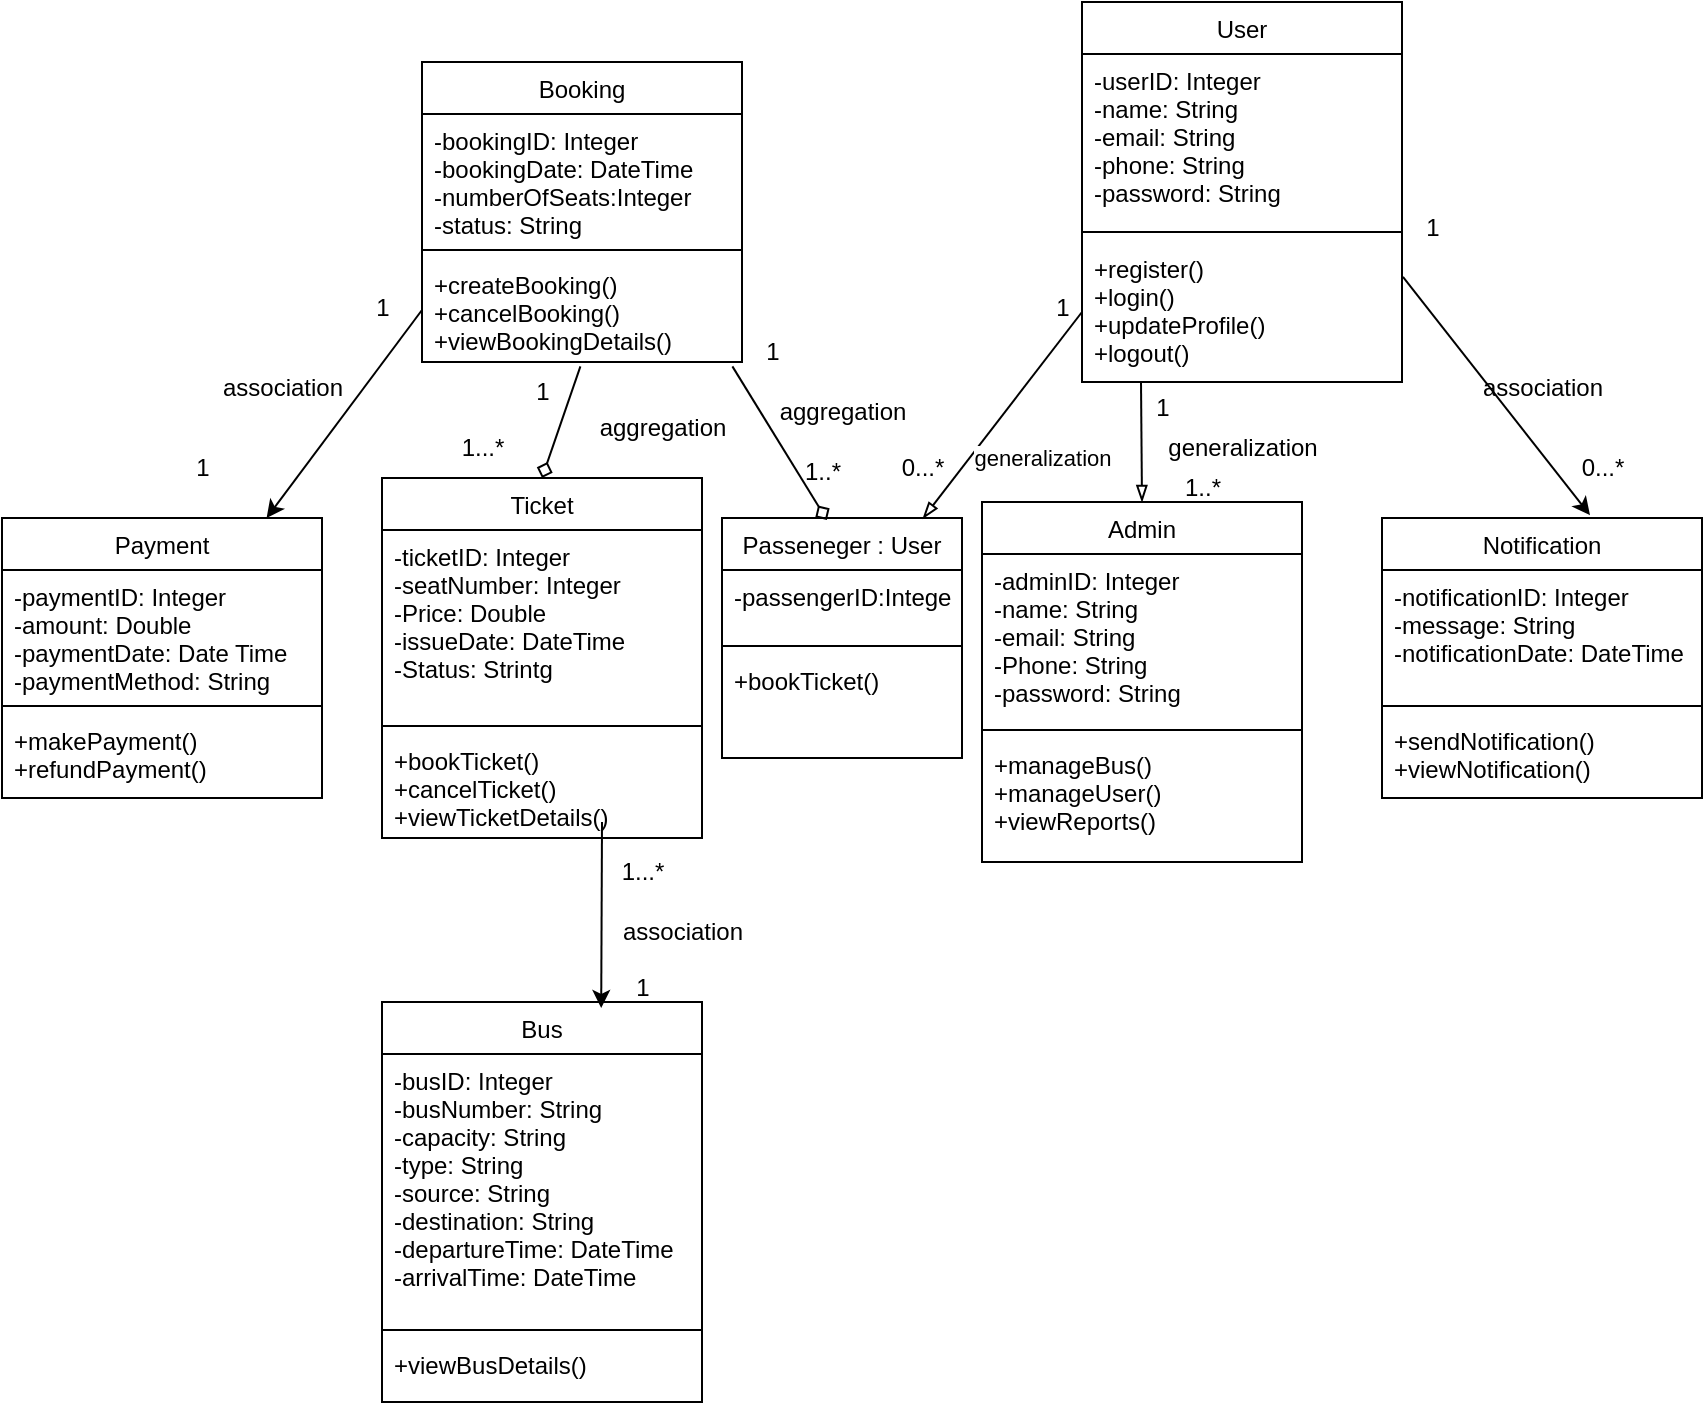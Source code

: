 <mxfile version="24.7.6">
  <diagram id="C5RBs43oDa-KdzZeNtuy" name="Page-1">
    <mxGraphModel dx="1880" dy="571" grid="1" gridSize="10" guides="1" tooltips="1" connect="1" arrows="1" fold="1" page="1" pageScale="1" pageWidth="827" pageHeight="1169" math="0" shadow="0">
      <root>
        <mxCell id="WIyWlLk6GJQsqaUBKTNV-0" />
        <mxCell id="WIyWlLk6GJQsqaUBKTNV-1" parent="WIyWlLk6GJQsqaUBKTNV-0" />
        <mxCell id="zkfFHV4jXpPFQw0GAbJ--0" value="Booking" style="swimlane;fontStyle=0;align=center;verticalAlign=top;childLayout=stackLayout;horizontal=1;startSize=26;horizontalStack=0;resizeParent=1;resizeLast=0;collapsible=1;marginBottom=0;rounded=0;shadow=0;strokeWidth=1;" parent="WIyWlLk6GJQsqaUBKTNV-1" vertex="1">
          <mxGeometry x="180" y="40" width="160" height="150" as="geometry">
            <mxRectangle x="230" y="140" width="160" height="26" as="alternateBounds" />
          </mxGeometry>
        </mxCell>
        <mxCell id="zkfFHV4jXpPFQw0GAbJ--1" value="-bookingID: Integer&#xa;-bookingDate: DateTime&#xa;-numberOfSeats:Integer&#xa;-status: String" style="text;align=left;verticalAlign=top;spacingLeft=4;spacingRight=4;overflow=hidden;rotatable=0;points=[[0,0.5],[1,0.5]];portConstraint=eastwest;" parent="zkfFHV4jXpPFQw0GAbJ--0" vertex="1">
          <mxGeometry y="26" width="160" height="64" as="geometry" />
        </mxCell>
        <mxCell id="zkfFHV4jXpPFQw0GAbJ--4" value="" style="line;html=1;strokeWidth=1;align=left;verticalAlign=middle;spacingTop=-1;spacingLeft=3;spacingRight=3;rotatable=0;labelPosition=right;points=[];portConstraint=eastwest;" parent="zkfFHV4jXpPFQw0GAbJ--0" vertex="1">
          <mxGeometry y="90" width="160" height="8" as="geometry" />
        </mxCell>
        <mxCell id="zkfFHV4jXpPFQw0GAbJ--5" value="+createBooking()&#xa;+cancelBooking()&#xa;+viewBookingDetails()" style="text;align=left;verticalAlign=top;spacingLeft=4;spacingRight=4;overflow=hidden;rotatable=0;points=[[0,0.5],[1,0.5]];portConstraint=eastwest;" parent="zkfFHV4jXpPFQw0GAbJ--0" vertex="1">
          <mxGeometry y="98" width="160" height="52" as="geometry" />
        </mxCell>
        <mxCell id="zkfFHV4jXpPFQw0GAbJ--17" value="Admin" style="swimlane;fontStyle=0;align=center;verticalAlign=top;childLayout=stackLayout;horizontal=1;startSize=26;horizontalStack=0;resizeParent=1;resizeLast=0;collapsible=1;marginBottom=0;rounded=0;shadow=0;strokeWidth=1;" parent="WIyWlLk6GJQsqaUBKTNV-1" vertex="1">
          <mxGeometry x="460" y="260" width="160" height="180" as="geometry">
            <mxRectangle x="550" y="140" width="160" height="26" as="alternateBounds" />
          </mxGeometry>
        </mxCell>
        <mxCell id="zkfFHV4jXpPFQw0GAbJ--18" value="-adminID: Integer&#xa;-name: String&#xa;-email: String&#xa;-Phone: String&#xa;-password: String" style="text;align=left;verticalAlign=top;spacingLeft=4;spacingRight=4;overflow=hidden;rotatable=0;points=[[0,0.5],[1,0.5]];portConstraint=eastwest;" parent="zkfFHV4jXpPFQw0GAbJ--17" vertex="1">
          <mxGeometry y="26" width="160" height="84" as="geometry" />
        </mxCell>
        <mxCell id="zkfFHV4jXpPFQw0GAbJ--23" value="" style="line;html=1;strokeWidth=1;align=left;verticalAlign=middle;spacingTop=-1;spacingLeft=3;spacingRight=3;rotatable=0;labelPosition=right;points=[];portConstraint=eastwest;" parent="zkfFHV4jXpPFQw0GAbJ--17" vertex="1">
          <mxGeometry y="110" width="160" height="8" as="geometry" />
        </mxCell>
        <mxCell id="zkfFHV4jXpPFQw0GAbJ--24" value="+manageBus()&#xa;+manageUser()&#xa;+viewReports()&#xa;" style="text;align=left;verticalAlign=top;spacingLeft=4;spacingRight=4;overflow=hidden;rotatable=0;points=[[0,0.5],[1,0.5]];portConstraint=eastwest;" parent="zkfFHV4jXpPFQw0GAbJ--17" vertex="1">
          <mxGeometry y="118" width="160" height="4" as="geometry" />
        </mxCell>
        <mxCell id="oOXfue2MrfgVeDSRfpgB-0" value="User" style="swimlane;fontStyle=0;align=center;verticalAlign=top;childLayout=stackLayout;horizontal=1;startSize=26;horizontalStack=0;resizeParent=1;resizeLast=0;collapsible=1;marginBottom=0;rounded=0;shadow=0;strokeWidth=1;" parent="WIyWlLk6GJQsqaUBKTNV-1" vertex="1">
          <mxGeometry x="510" y="10" width="160" height="190" as="geometry">
            <mxRectangle x="550" y="140" width="160" height="26" as="alternateBounds" />
          </mxGeometry>
        </mxCell>
        <mxCell id="oOXfue2MrfgVeDSRfpgB-8" value="-userID: Integer&#xa;-name: String&#xa;-email: String&#xa;-phone: String&#xa;-password: String" style="text;align=left;verticalAlign=top;spacingLeft=4;spacingRight=4;overflow=hidden;rotatable=0;points=[[0,0.5],[1,0.5]];portConstraint=eastwest;" parent="oOXfue2MrfgVeDSRfpgB-0" vertex="1">
          <mxGeometry y="26" width="160" height="84" as="geometry" />
        </mxCell>
        <mxCell id="oOXfue2MrfgVeDSRfpgB-6" value="" style="line;html=1;strokeWidth=1;align=left;verticalAlign=middle;spacingTop=-1;spacingLeft=3;spacingRight=3;rotatable=0;labelPosition=right;points=[];portConstraint=eastwest;" parent="oOXfue2MrfgVeDSRfpgB-0" vertex="1">
          <mxGeometry y="110" width="160" height="10" as="geometry" />
        </mxCell>
        <mxCell id="zUKJgV_CuGb5dGc-JgRU-7" value="+register()&#xa;+login()&#xa;+updateProfile()&#xa;+logout()" style="text;align=left;verticalAlign=top;spacingLeft=4;spacingRight=4;overflow=hidden;rotatable=0;points=[[0,0.5],[1,0.5]];portConstraint=eastwest;" parent="oOXfue2MrfgVeDSRfpgB-0" vertex="1">
          <mxGeometry y="120" width="160" height="70" as="geometry" />
        </mxCell>
        <mxCell id="oOXfue2MrfgVeDSRfpgB-11" value="Notification" style="swimlane;fontStyle=0;align=center;verticalAlign=top;childLayout=stackLayout;horizontal=1;startSize=26;horizontalStack=0;resizeParent=1;resizeLast=0;collapsible=1;marginBottom=0;rounded=0;shadow=0;strokeWidth=1;" parent="WIyWlLk6GJQsqaUBKTNV-1" vertex="1">
          <mxGeometry x="660" y="268" width="160" height="140" as="geometry">
            <mxRectangle x="230" y="140" width="160" height="26" as="alternateBounds" />
          </mxGeometry>
        </mxCell>
        <mxCell id="oOXfue2MrfgVeDSRfpgB-13" value="-notificationID: Integer&#xa;-message: String&#xa;-notificationDate: DateTime&#xa;" style="text;align=left;verticalAlign=top;spacingLeft=4;spacingRight=4;overflow=hidden;rotatable=0;points=[[0,0.5],[1,0.5]];portConstraint=eastwest;rounded=0;shadow=0;html=0;" parent="oOXfue2MrfgVeDSRfpgB-11" vertex="1">
          <mxGeometry y="26" width="160" height="64" as="geometry" />
        </mxCell>
        <mxCell id="oOXfue2MrfgVeDSRfpgB-15" value="" style="line;html=1;strokeWidth=1;align=left;verticalAlign=middle;spacingTop=-1;spacingLeft=3;spacingRight=3;rotatable=0;labelPosition=right;points=[];portConstraint=eastwest;" parent="oOXfue2MrfgVeDSRfpgB-11" vertex="1">
          <mxGeometry y="90" width="160" height="8" as="geometry" />
        </mxCell>
        <mxCell id="oOXfue2MrfgVeDSRfpgB-16" value="+sendNotification()&#xa;+viewNotification()" style="text;align=left;verticalAlign=top;spacingLeft=4;spacingRight=4;overflow=hidden;rotatable=0;points=[[0,0.5],[1,0.5]];portConstraint=eastwest;" parent="oOXfue2MrfgVeDSRfpgB-11" vertex="1">
          <mxGeometry y="98" width="160" height="42" as="geometry" />
        </mxCell>
        <mxCell id="oOXfue2MrfgVeDSRfpgB-17" value="Payment" style="swimlane;fontStyle=0;align=center;verticalAlign=top;childLayout=stackLayout;horizontal=1;startSize=26;horizontalStack=0;resizeParent=1;resizeLast=0;collapsible=1;marginBottom=0;rounded=0;shadow=0;strokeWidth=1;" parent="WIyWlLk6GJQsqaUBKTNV-1" vertex="1">
          <mxGeometry x="-30" y="268" width="160" height="140" as="geometry">
            <mxRectangle x="230" y="140" width="160" height="26" as="alternateBounds" />
          </mxGeometry>
        </mxCell>
        <mxCell id="oOXfue2MrfgVeDSRfpgB-18" value="-paymentID: Integer&#xa;-amount: Double&#xa;-paymentDate: Date Time&#xa;-paymentMethod: String" style="text;align=left;verticalAlign=top;spacingLeft=4;spacingRight=4;overflow=hidden;rotatable=0;points=[[0,0.5],[1,0.5]];portConstraint=eastwest;" parent="oOXfue2MrfgVeDSRfpgB-17" vertex="1">
          <mxGeometry y="26" width="160" height="64" as="geometry" />
        </mxCell>
        <mxCell id="oOXfue2MrfgVeDSRfpgB-21" value="" style="line;html=1;strokeWidth=1;align=left;verticalAlign=middle;spacingTop=-1;spacingLeft=3;spacingRight=3;rotatable=0;labelPosition=right;points=[];portConstraint=eastwest;" parent="oOXfue2MrfgVeDSRfpgB-17" vertex="1">
          <mxGeometry y="90" width="160" height="8" as="geometry" />
        </mxCell>
        <mxCell id="oOXfue2MrfgVeDSRfpgB-22" value="+makePayment()&#xa;+refundPayment()" style="text;align=left;verticalAlign=top;spacingLeft=4;spacingRight=4;overflow=hidden;rotatable=0;points=[[0,0.5],[1,0.5]];portConstraint=eastwest;" parent="oOXfue2MrfgVeDSRfpgB-17" vertex="1">
          <mxGeometry y="98" width="160" height="42" as="geometry" />
        </mxCell>
        <mxCell id="oOXfue2MrfgVeDSRfpgB-23" value="Bus" style="swimlane;fontStyle=0;align=center;verticalAlign=top;childLayout=stackLayout;horizontal=1;startSize=26;horizontalStack=0;resizeParent=1;resizeLast=0;collapsible=1;marginBottom=0;rounded=0;shadow=0;strokeWidth=1;" parent="WIyWlLk6GJQsqaUBKTNV-1" vertex="1">
          <mxGeometry x="160" y="510" width="160" height="200" as="geometry">
            <mxRectangle x="550" y="140" width="160" height="26" as="alternateBounds" />
          </mxGeometry>
        </mxCell>
        <mxCell id="oOXfue2MrfgVeDSRfpgB-24" value="-busID: Integer&#xa;-busNumber: String&#xa;-capacity: String&#xa;-type: String&#xa;-source: String&#xa;-destination: String&#xa;-departureTime: DateTime&#xa;-arrivalTime: DateTime&#xa;" style="text;align=left;verticalAlign=top;spacingLeft=4;spacingRight=4;overflow=hidden;rotatable=0;points=[[0,0.5],[1,0.5]];portConstraint=eastwest;" parent="oOXfue2MrfgVeDSRfpgB-23" vertex="1">
          <mxGeometry y="26" width="160" height="134" as="geometry" />
        </mxCell>
        <mxCell id="oOXfue2MrfgVeDSRfpgB-29" value="" style="line;html=1;strokeWidth=1;align=left;verticalAlign=middle;spacingTop=-1;spacingLeft=3;spacingRight=3;rotatable=0;labelPosition=right;points=[];portConstraint=eastwest;" parent="oOXfue2MrfgVeDSRfpgB-23" vertex="1">
          <mxGeometry y="160" width="160" height="8" as="geometry" />
        </mxCell>
        <mxCell id="oOXfue2MrfgVeDSRfpgB-30" value="+viewBusDetails()" style="text;align=left;verticalAlign=top;spacingLeft=4;spacingRight=4;overflow=hidden;rotatable=0;points=[[0,0.5],[1,0.5]];portConstraint=eastwest;" parent="oOXfue2MrfgVeDSRfpgB-23" vertex="1">
          <mxGeometry y="168" width="160" height="26" as="geometry" />
        </mxCell>
        <mxCell id="oOXfue2MrfgVeDSRfpgB-32" value="Ticket" style="swimlane;fontStyle=0;align=center;verticalAlign=top;childLayout=stackLayout;horizontal=1;startSize=26;horizontalStack=0;resizeParent=1;resizeLast=0;collapsible=1;marginBottom=0;rounded=0;shadow=0;strokeWidth=1;" parent="WIyWlLk6GJQsqaUBKTNV-1" vertex="1">
          <mxGeometry x="160" y="248" width="160" height="180" as="geometry">
            <mxRectangle x="550" y="140" width="160" height="26" as="alternateBounds" />
          </mxGeometry>
        </mxCell>
        <mxCell id="oOXfue2MrfgVeDSRfpgB-33" value="-ticketID: Integer&#xa;-seatNumber: Integer&#xa;-Price: Double&#xa;-issueDate: DateTime&#xa;-Status: Strintg&#xa;" style="text;align=left;verticalAlign=top;spacingLeft=4;spacingRight=4;overflow=hidden;rotatable=0;points=[[0,0.5],[1,0.5]];portConstraint=eastwest;" parent="oOXfue2MrfgVeDSRfpgB-32" vertex="1">
          <mxGeometry y="26" width="160" height="94" as="geometry" />
        </mxCell>
        <mxCell id="oOXfue2MrfgVeDSRfpgB-38" value="" style="line;html=1;strokeWidth=1;align=left;verticalAlign=middle;spacingTop=-1;spacingLeft=3;spacingRight=3;rotatable=0;labelPosition=right;points=[];portConstraint=eastwest;" parent="oOXfue2MrfgVeDSRfpgB-32" vertex="1">
          <mxGeometry y="120" width="160" height="8" as="geometry" />
        </mxCell>
        <mxCell id="oOXfue2MrfgVeDSRfpgB-39" value="+bookTicket()&#xa;+cancelTicket()&#xa;+viewTicketDetails()&#xa;" style="text;align=left;verticalAlign=top;spacingLeft=4;spacingRight=4;overflow=hidden;rotatable=0;points=[[0,0.5],[1,0.5]];portConstraint=eastwest;" parent="oOXfue2MrfgVeDSRfpgB-32" vertex="1">
          <mxGeometry y="128" width="160" height="52" as="geometry" />
        </mxCell>
        <mxCell id="_lD99bHfpgAPFGIq174r-0" value="" style="endArrow=classic;html=1;rounded=0;entryX=0.685;entryY=0.015;entryDx=0;entryDy=0;entryPerimeter=0;" edge="1" parent="WIyWlLk6GJQsqaUBKTNV-1" target="oOXfue2MrfgVeDSRfpgB-23">
          <mxGeometry width="50" height="50" relative="1" as="geometry">
            <mxPoint x="270" y="420" as="sourcePoint" />
            <mxPoint x="270" y="490" as="targetPoint" />
          </mxGeometry>
        </mxCell>
        <mxCell id="_lD99bHfpgAPFGIq174r-2" value="" style="endArrow=classic;html=1;rounded=0;entryX=0.65;entryY=-0.01;entryDx=0;entryDy=0;entryPerimeter=0;exitX=1.003;exitY=0.249;exitDx=0;exitDy=0;exitPerimeter=0;" edge="1" parent="WIyWlLk6GJQsqaUBKTNV-1" source="zUKJgV_CuGb5dGc-JgRU-7" target="oOXfue2MrfgVeDSRfpgB-11">
          <mxGeometry width="50" height="50" relative="1" as="geometry">
            <mxPoint x="700" y="167" as="sourcePoint" />
            <mxPoint x="700" y="260" as="targetPoint" />
          </mxGeometry>
        </mxCell>
        <mxCell id="_lD99bHfpgAPFGIq174r-4" value="" style="endArrow=diamond;html=1;rounded=0;entryX=0.5;entryY=0;entryDx=0;entryDy=0;exitX=0.495;exitY=1.042;exitDx=0;exitDy=0;exitPerimeter=0;endFill=0;fontStyle=1" edge="1" parent="WIyWlLk6GJQsqaUBKTNV-1" source="zkfFHV4jXpPFQw0GAbJ--5" target="oOXfue2MrfgVeDSRfpgB-32">
          <mxGeometry width="50" height="50" relative="1" as="geometry">
            <mxPoint x="255" y="190" as="sourcePoint" />
            <mxPoint x="320" y="240" as="targetPoint" />
          </mxGeometry>
        </mxCell>
        <mxCell id="_lD99bHfpgAPFGIq174r-7" value="" style="endArrow=blockThin;html=1;rounded=0;entryX=0.5;entryY=0;entryDx=0;entryDy=0;exitX=0.495;exitY=1.042;exitDx=0;exitDy=0;exitPerimeter=0;endFill=0;" edge="1" parent="WIyWlLk6GJQsqaUBKTNV-1" target="zkfFHV4jXpPFQw0GAbJ--17">
          <mxGeometry width="50" height="50" relative="1" as="geometry">
            <mxPoint x="539.5" y="200" as="sourcePoint" />
            <mxPoint x="540.5" y="256" as="targetPoint" />
          </mxGeometry>
        </mxCell>
        <mxCell id="_lD99bHfpgAPFGIq174r-8" value="" style="endArrow=classic;html=1;rounded=0;exitX=0;exitY=0.5;exitDx=0;exitDy=0;" edge="1" parent="WIyWlLk6GJQsqaUBKTNV-1" source="zkfFHV4jXpPFQw0GAbJ--5" target="oOXfue2MrfgVeDSRfpgB-17">
          <mxGeometry width="50" height="50" relative="1" as="geometry">
            <mxPoint x="50" y="200" as="sourcePoint" />
            <mxPoint x="100" y="150" as="targetPoint" />
          </mxGeometry>
        </mxCell>
        <mxCell id="_lD99bHfpgAPFGIq174r-9" value="association" style="text;html=1;align=center;verticalAlign=middle;resizable=0;points=[];autosize=1;strokeColor=none;fillColor=none;" vertex="1" parent="WIyWlLk6GJQsqaUBKTNV-1">
          <mxGeometry x="70" y="188" width="80" height="30" as="geometry" />
        </mxCell>
        <mxCell id="_lD99bHfpgAPFGIq174r-10" value="aggregation" style="text;html=1;align=center;verticalAlign=middle;resizable=0;points=[];autosize=1;strokeColor=none;fillColor=none;" vertex="1" parent="WIyWlLk6GJQsqaUBKTNV-1">
          <mxGeometry x="255" y="208" width="90" height="30" as="geometry" />
        </mxCell>
        <mxCell id="_lD99bHfpgAPFGIq174r-11" value="generalization" style="text;html=1;align=center;verticalAlign=middle;resizable=0;points=[];autosize=1;strokeColor=none;fillColor=none;" vertex="1" parent="WIyWlLk6GJQsqaUBKTNV-1">
          <mxGeometry x="540" y="218" width="100" height="30" as="geometry" />
        </mxCell>
        <mxCell id="_lD99bHfpgAPFGIq174r-12" value="association" style="text;html=1;align=center;verticalAlign=middle;resizable=0;points=[];autosize=1;strokeColor=none;fillColor=none;" vertex="1" parent="WIyWlLk6GJQsqaUBKTNV-1">
          <mxGeometry x="700" y="188" width="80" height="30" as="geometry" />
        </mxCell>
        <mxCell id="_lD99bHfpgAPFGIq174r-13" value="association" style="text;html=1;align=center;verticalAlign=middle;resizable=0;points=[];autosize=1;strokeColor=none;fillColor=none;" vertex="1" parent="WIyWlLk6GJQsqaUBKTNV-1">
          <mxGeometry x="270" y="460" width="80" height="30" as="geometry" />
        </mxCell>
        <mxCell id="_lD99bHfpgAPFGIq174r-14" value="Passeneger : User" style="swimlane;fontStyle=0;align=center;verticalAlign=top;childLayout=stackLayout;horizontal=1;startSize=26;horizontalStack=0;resizeParent=1;resizeLast=0;collapsible=1;marginBottom=0;rounded=0;shadow=0;strokeWidth=1;" vertex="1" parent="WIyWlLk6GJQsqaUBKTNV-1">
          <mxGeometry x="330" y="268" width="120" height="120" as="geometry">
            <mxRectangle x="230" y="140" width="160" height="26" as="alternateBounds" />
          </mxGeometry>
        </mxCell>
        <mxCell id="_lD99bHfpgAPFGIq174r-15" value="-passengerID:Integer&#xa;" style="text;align=left;verticalAlign=top;spacingLeft=4;spacingRight=4;overflow=hidden;rotatable=0;points=[[0,0.5],[1,0.5]];portConstraint=eastwest;" vertex="1" parent="_lD99bHfpgAPFGIq174r-14">
          <mxGeometry y="26" width="120" height="34" as="geometry" />
        </mxCell>
        <mxCell id="_lD99bHfpgAPFGIq174r-16" value="" style="line;html=1;strokeWidth=1;align=left;verticalAlign=middle;spacingTop=-1;spacingLeft=3;spacingRight=3;rotatable=0;labelPosition=right;points=[];portConstraint=eastwest;" vertex="1" parent="_lD99bHfpgAPFGIq174r-14">
          <mxGeometry y="60" width="120" height="8" as="geometry" />
        </mxCell>
        <mxCell id="_lD99bHfpgAPFGIq174r-17" value="+bookTicket()" style="text;align=left;verticalAlign=top;spacingLeft=4;spacingRight=4;overflow=hidden;rotatable=0;points=[[0,0.5],[1,0.5]];portConstraint=eastwest;" vertex="1" parent="_lD99bHfpgAPFGIq174r-14">
          <mxGeometry y="68" width="120" height="52" as="geometry" />
        </mxCell>
        <mxCell id="_lD99bHfpgAPFGIq174r-20" value="" style="endArrow=diamond;html=1;rounded=0;entryX=0.437;entryY=0.008;entryDx=0;entryDy=0;exitX=0.97;exitY=1.042;exitDx=0;exitDy=0;exitPerimeter=0;endFill=0;entryPerimeter=0;" edge="1" parent="WIyWlLk6GJQsqaUBKTNV-1" source="zkfFHV4jXpPFQw0GAbJ--5" target="_lD99bHfpgAPFGIq174r-14">
          <mxGeometry width="50" height="50" relative="1" as="geometry">
            <mxPoint x="389" y="190" as="sourcePoint" />
            <mxPoint x="370" y="246" as="targetPoint" />
          </mxGeometry>
        </mxCell>
        <mxCell id="_lD99bHfpgAPFGIq174r-21" value="aggregation" style="text;html=1;align=center;verticalAlign=middle;resizable=0;points=[];autosize=1;strokeColor=none;fillColor=none;" vertex="1" parent="WIyWlLk6GJQsqaUBKTNV-1">
          <mxGeometry x="345" y="200" width="90" height="30" as="geometry" />
        </mxCell>
        <mxCell id="_lD99bHfpgAPFGIq174r-23" value="" style="endArrow=blockThin;html=1;rounded=0;entryX=0.837;entryY=0.002;entryDx=0;entryDy=0;exitX=0;exitY=0.5;exitDx=0;exitDy=0;endFill=0;entryPerimeter=0;" edge="1" parent="WIyWlLk6GJQsqaUBKTNV-1" source="zUKJgV_CuGb5dGc-JgRU-7" target="_lD99bHfpgAPFGIq174r-14">
          <mxGeometry width="50" height="50" relative="1" as="geometry">
            <mxPoint x="480" y="170" as="sourcePoint" />
            <mxPoint x="480.5" y="230" as="targetPoint" />
          </mxGeometry>
        </mxCell>
        <mxCell id="_lD99bHfpgAPFGIq174r-24" value="generalization" style="edgeLabel;html=1;align=center;verticalAlign=middle;resizable=0;points=[];" vertex="1" connectable="0" parent="_lD99bHfpgAPFGIq174r-23">
          <mxGeometry x="0.01" y="4" relative="1" as="geometry">
            <mxPoint x="17" y="18" as="offset" />
          </mxGeometry>
        </mxCell>
        <mxCell id="_lD99bHfpgAPFGIq174r-25" value="1" style="text;html=1;align=center;verticalAlign=middle;resizable=0;points=[];autosize=1;strokeColor=none;fillColor=none;" vertex="1" parent="WIyWlLk6GJQsqaUBKTNV-1">
          <mxGeometry x="670" y="108" width="30" height="30" as="geometry" />
        </mxCell>
        <mxCell id="_lD99bHfpgAPFGIq174r-26" value="0...*" style="text;html=1;align=center;verticalAlign=middle;resizable=0;points=[];autosize=1;strokeColor=none;fillColor=none;" vertex="1" parent="WIyWlLk6GJQsqaUBKTNV-1">
          <mxGeometry x="750" y="228" width="40" height="30" as="geometry" />
        </mxCell>
        <mxCell id="_lD99bHfpgAPFGIq174r-28" value="1" style="text;html=1;align=center;verticalAlign=middle;resizable=0;points=[];autosize=1;strokeColor=none;fillColor=none;" vertex="1" parent="WIyWlLk6GJQsqaUBKTNV-1">
          <mxGeometry x="535" y="198" width="30" height="30" as="geometry" />
        </mxCell>
        <mxCell id="_lD99bHfpgAPFGIq174r-29" value="1..*" style="text;html=1;align=center;verticalAlign=middle;resizable=0;points=[];autosize=1;strokeColor=none;fillColor=none;" vertex="1" parent="WIyWlLk6GJQsqaUBKTNV-1">
          <mxGeometry x="550" y="238" width="40" height="30" as="geometry" />
        </mxCell>
        <mxCell id="_lD99bHfpgAPFGIq174r-30" value="1" style="text;html=1;align=center;verticalAlign=middle;resizable=0;points=[];autosize=1;strokeColor=none;fillColor=none;" vertex="1" parent="WIyWlLk6GJQsqaUBKTNV-1">
          <mxGeometry x="485" y="148" width="30" height="30" as="geometry" />
        </mxCell>
        <mxCell id="_lD99bHfpgAPFGIq174r-31" value="0...*" style="text;html=1;align=center;verticalAlign=middle;resizable=0;points=[];autosize=1;strokeColor=none;fillColor=none;" vertex="1" parent="WIyWlLk6GJQsqaUBKTNV-1">
          <mxGeometry x="410" y="228" width="40" height="30" as="geometry" />
        </mxCell>
        <mxCell id="_lD99bHfpgAPFGIq174r-32" value="1" style="text;html=1;align=center;verticalAlign=middle;resizable=0;points=[];autosize=1;strokeColor=none;fillColor=none;" vertex="1" parent="WIyWlLk6GJQsqaUBKTNV-1">
          <mxGeometry x="145" y="148" width="30" height="30" as="geometry" />
        </mxCell>
        <mxCell id="_lD99bHfpgAPFGIq174r-33" value="1" style="text;html=1;align=center;verticalAlign=middle;resizable=0;points=[];autosize=1;strokeColor=none;fillColor=none;" vertex="1" parent="WIyWlLk6GJQsqaUBKTNV-1">
          <mxGeometry x="55" y="228" width="30" height="30" as="geometry" />
        </mxCell>
        <mxCell id="_lD99bHfpgAPFGIq174r-34" value="1" style="text;html=1;align=center;verticalAlign=middle;resizable=0;points=[];autosize=1;strokeColor=none;fillColor=none;" vertex="1" parent="WIyWlLk6GJQsqaUBKTNV-1">
          <mxGeometry x="275" y="488" width="30" height="30" as="geometry" />
        </mxCell>
        <mxCell id="_lD99bHfpgAPFGIq174r-35" value="1...*" style="text;html=1;align=center;verticalAlign=middle;resizable=0;points=[];autosize=1;strokeColor=none;fillColor=none;" vertex="1" parent="WIyWlLk6GJQsqaUBKTNV-1">
          <mxGeometry x="270" y="430" width="40" height="30" as="geometry" />
        </mxCell>
        <mxCell id="_lD99bHfpgAPFGIq174r-36" value="1" style="text;html=1;align=center;verticalAlign=middle;resizable=0;points=[];autosize=1;strokeColor=none;fillColor=none;" vertex="1" parent="WIyWlLk6GJQsqaUBKTNV-1">
          <mxGeometry x="225" y="190" width="30" height="30" as="geometry" />
        </mxCell>
        <mxCell id="_lD99bHfpgAPFGIq174r-37" value="1...*" style="text;html=1;align=center;verticalAlign=middle;resizable=0;points=[];autosize=1;strokeColor=none;fillColor=none;" vertex="1" parent="WIyWlLk6GJQsqaUBKTNV-1">
          <mxGeometry x="190" y="218" width="40" height="30" as="geometry" />
        </mxCell>
        <mxCell id="_lD99bHfpgAPFGIq174r-38" value="1..*" style="text;html=1;align=center;verticalAlign=middle;resizable=0;points=[];autosize=1;strokeColor=none;fillColor=none;" vertex="1" parent="WIyWlLk6GJQsqaUBKTNV-1">
          <mxGeometry x="360" y="230" width="40" height="30" as="geometry" />
        </mxCell>
        <mxCell id="_lD99bHfpgAPFGIq174r-39" value="1" style="text;html=1;align=center;verticalAlign=middle;resizable=0;points=[];autosize=1;strokeColor=none;fillColor=none;" vertex="1" parent="WIyWlLk6GJQsqaUBKTNV-1">
          <mxGeometry x="340" y="170" width="30" height="30" as="geometry" />
        </mxCell>
      </root>
    </mxGraphModel>
  </diagram>
</mxfile>
